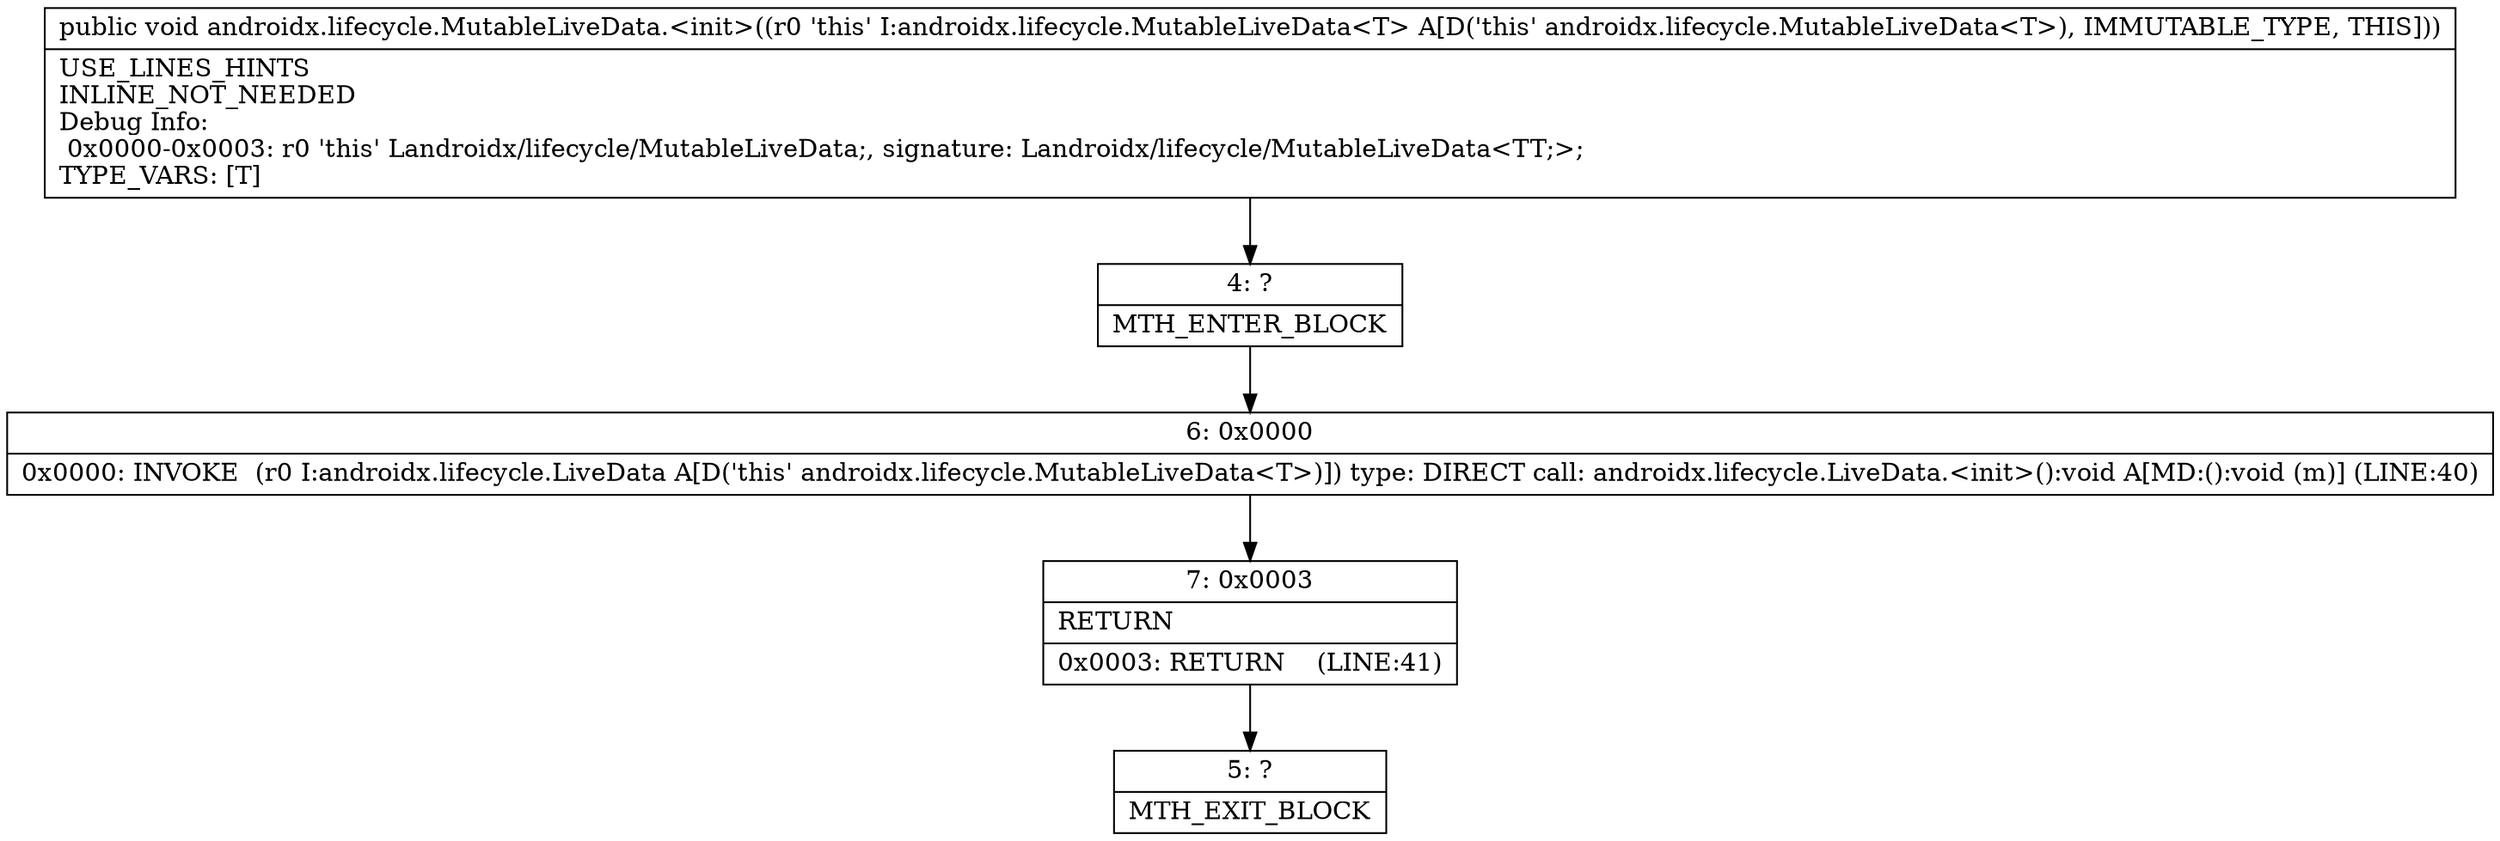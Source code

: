 digraph "CFG forandroidx.lifecycle.MutableLiveData.\<init\>()V" {
Node_4 [shape=record,label="{4\:\ ?|MTH_ENTER_BLOCK\l}"];
Node_6 [shape=record,label="{6\:\ 0x0000|0x0000: INVOKE  (r0 I:androidx.lifecycle.LiveData A[D('this' androidx.lifecycle.MutableLiveData\<T\>)]) type: DIRECT call: androidx.lifecycle.LiveData.\<init\>():void A[MD:():void (m)] (LINE:40)\l}"];
Node_7 [shape=record,label="{7\:\ 0x0003|RETURN\l|0x0003: RETURN    (LINE:41)\l}"];
Node_5 [shape=record,label="{5\:\ ?|MTH_EXIT_BLOCK\l}"];
MethodNode[shape=record,label="{public void androidx.lifecycle.MutableLiveData.\<init\>((r0 'this' I:androidx.lifecycle.MutableLiveData\<T\> A[D('this' androidx.lifecycle.MutableLiveData\<T\>), IMMUTABLE_TYPE, THIS]))  | USE_LINES_HINTS\lINLINE_NOT_NEEDED\lDebug Info:\l  0x0000\-0x0003: r0 'this' Landroidx\/lifecycle\/MutableLiveData;, signature: Landroidx\/lifecycle\/MutableLiveData\<TT;\>;\lTYPE_VARS: [T]\l}"];
MethodNode -> Node_4;Node_4 -> Node_6;
Node_6 -> Node_7;
Node_7 -> Node_5;
}

